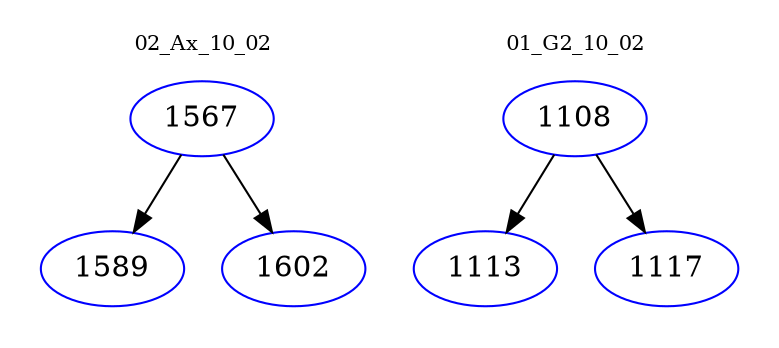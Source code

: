digraph{
subgraph cluster_0 {
color = white
label = "02_Ax_10_02";
fontsize=10;
T0_1567 [label="1567", color="blue"]
T0_1567 -> T0_1589 [color="black"]
T0_1589 [label="1589", color="blue"]
T0_1567 -> T0_1602 [color="black"]
T0_1602 [label="1602", color="blue"]
}
subgraph cluster_1 {
color = white
label = "01_G2_10_02";
fontsize=10;
T1_1108 [label="1108", color="blue"]
T1_1108 -> T1_1113 [color="black"]
T1_1113 [label="1113", color="blue"]
T1_1108 -> T1_1117 [color="black"]
T1_1117 [label="1117", color="blue"]
}
}

